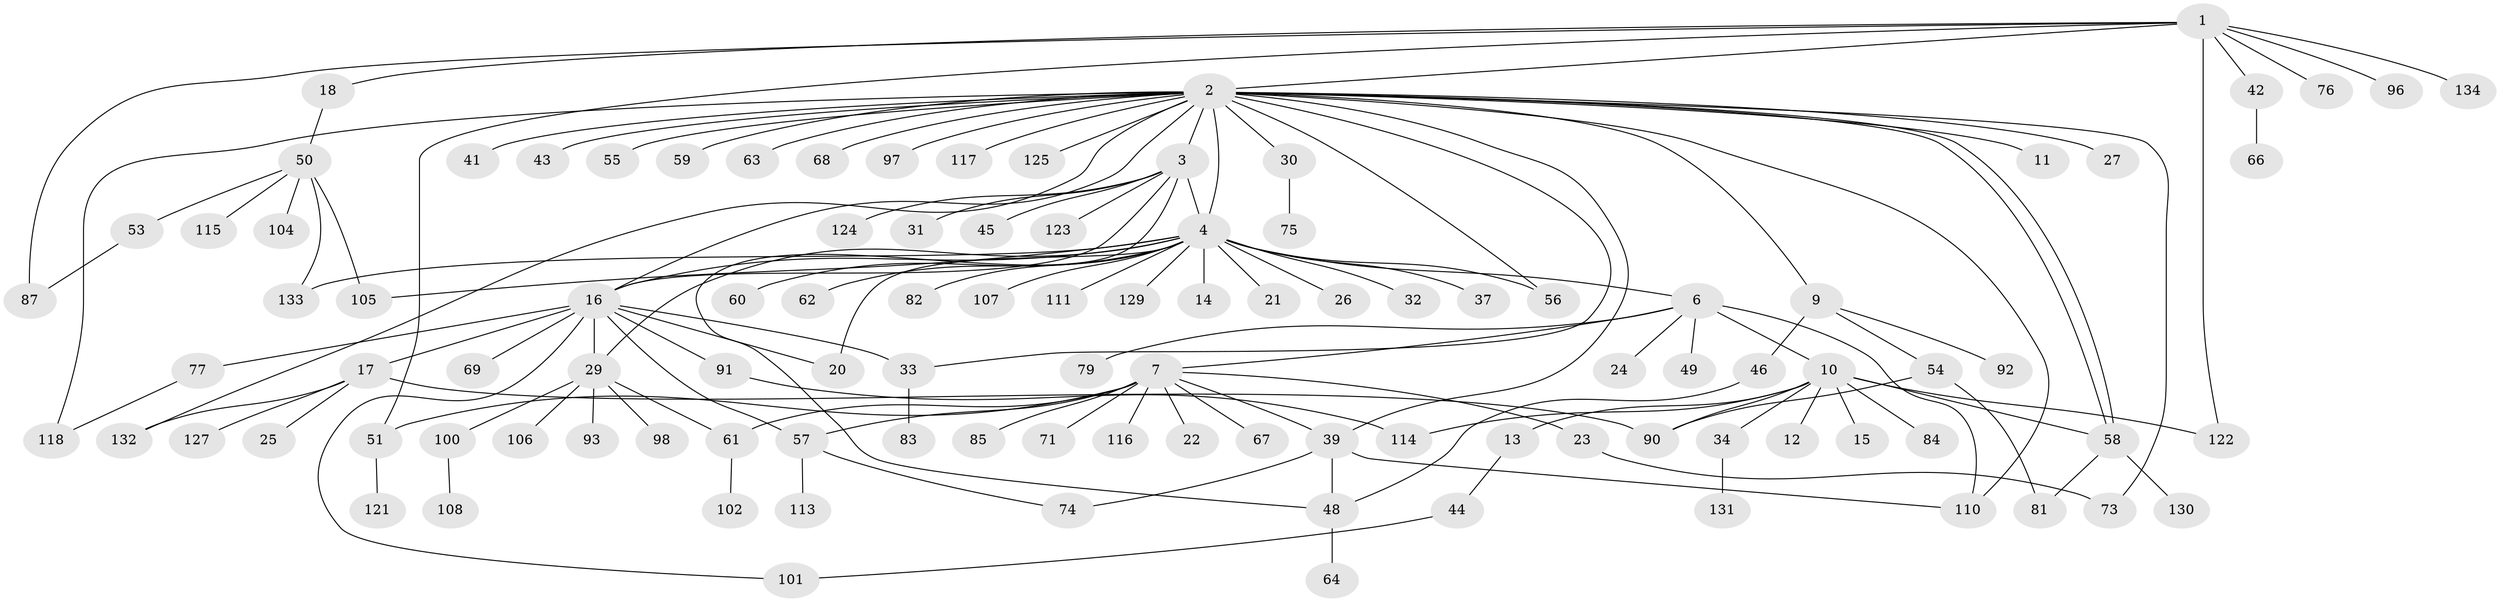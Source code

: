 // original degree distribution, {7: 0.007462686567164179, 26: 0.007462686567164179, 8: 0.014925373134328358, 11: 0.014925373134328358, 12: 0.007462686567164179, 4: 0.08208955223880597, 5: 0.014925373134328358, 10: 0.014925373134328358, 1: 0.47761194029850745, 3: 0.09701492537313433, 2: 0.2537313432835821, 6: 0.007462686567164179}
// Generated by graph-tools (version 1.1) at 2025/41/03/06/25 10:41:47]
// undirected, 106 vertices, 135 edges
graph export_dot {
graph [start="1"]
  node [color=gray90,style=filled];
  1 [super="+38"];
  2 [super="+8"];
  3 [super="+19"];
  4 [super="+5"];
  6 [super="+40"];
  7 [super="+28"];
  9 [super="+35"];
  10 [super="+120"];
  11;
  12;
  13 [super="+109"];
  14;
  15;
  16 [super="+80"];
  17 [super="+78"];
  18;
  20;
  21;
  22;
  23 [super="+65"];
  24;
  25 [super="+52"];
  26;
  27;
  29 [super="+36"];
  30;
  31;
  32;
  33 [super="+72"];
  34 [super="+47"];
  37 [super="+103"];
  39;
  41;
  42 [super="+89"];
  43;
  44 [super="+70"];
  45;
  46;
  48 [super="+88"];
  49;
  50 [super="+86"];
  51;
  53;
  54 [super="+119"];
  55;
  56;
  57;
  58 [super="+112"];
  59;
  60;
  61;
  62;
  63;
  64;
  66;
  67;
  68;
  69;
  71;
  73;
  74 [super="+95"];
  75;
  76;
  77 [super="+99"];
  79;
  81;
  82;
  83 [super="+126"];
  84;
  85;
  87 [super="+94"];
  90;
  91;
  92;
  93;
  96;
  97;
  98;
  100;
  101;
  102;
  104;
  105;
  106;
  107;
  108;
  110 [super="+128"];
  111;
  113;
  114;
  115;
  116;
  117;
  118;
  121;
  122;
  123;
  124;
  125;
  127;
  129;
  130;
  131;
  132;
  133;
  134;
  1 -- 2;
  1 -- 18;
  1 -- 42;
  1 -- 51;
  1 -- 76;
  1 -- 96;
  1 -- 122;
  1 -- 134;
  1 -- 87;
  2 -- 3;
  2 -- 4;
  2 -- 9;
  2 -- 11;
  2 -- 16;
  2 -- 27;
  2 -- 30;
  2 -- 33;
  2 -- 39;
  2 -- 41;
  2 -- 43;
  2 -- 55;
  2 -- 56;
  2 -- 58;
  2 -- 58;
  2 -- 59;
  2 -- 63;
  2 -- 68;
  2 -- 73;
  2 -- 117;
  2 -- 118;
  2 -- 125;
  2 -- 97;
  2 -- 132;
  2 -- 110;
  3 -- 4;
  3 -- 31;
  3 -- 45;
  3 -- 48;
  3 -- 123;
  3 -- 124;
  3 -- 16;
  4 -- 6;
  4 -- 20;
  4 -- 26;
  4 -- 37 [weight=2];
  4 -- 105;
  4 -- 111;
  4 -- 32;
  4 -- 129;
  4 -- 133;
  4 -- 107;
  4 -- 14;
  4 -- 82;
  4 -- 21;
  4 -- 56;
  4 -- 60;
  4 -- 62;
  4 -- 16;
  4 -- 29;
  6 -- 7;
  6 -- 10;
  6 -- 24;
  6 -- 49;
  6 -- 79;
  6 -- 110;
  7 -- 22;
  7 -- 23;
  7 -- 39;
  7 -- 57;
  7 -- 61;
  7 -- 67;
  7 -- 71;
  7 -- 85;
  7 -- 116;
  7 -- 51;
  9 -- 46;
  9 -- 54;
  9 -- 92;
  10 -- 12;
  10 -- 13;
  10 -- 15;
  10 -- 34;
  10 -- 84;
  10 -- 90;
  10 -- 114;
  10 -- 122;
  10 -- 58;
  13 -- 44;
  16 -- 17;
  16 -- 20;
  16 -- 29;
  16 -- 69;
  16 -- 77;
  16 -- 101;
  16 -- 57;
  16 -- 91;
  16 -- 33;
  17 -- 25;
  17 -- 90;
  17 -- 132;
  17 -- 127;
  18 -- 50;
  23 -- 73;
  29 -- 61;
  29 -- 93;
  29 -- 98;
  29 -- 100;
  29 -- 106;
  30 -- 75;
  33 -- 83 [weight=2];
  34 -- 131;
  39 -- 48;
  39 -- 74;
  39 -- 110;
  42 -- 66;
  44 -- 101;
  46 -- 48;
  48 -- 64;
  50 -- 53;
  50 -- 104;
  50 -- 105;
  50 -- 115;
  50 -- 133;
  51 -- 121;
  53 -- 87;
  54 -- 81;
  54 -- 90;
  57 -- 113;
  57 -- 74;
  58 -- 81;
  58 -- 130;
  61 -- 102;
  77 -- 118;
  91 -- 114;
  100 -- 108;
}
